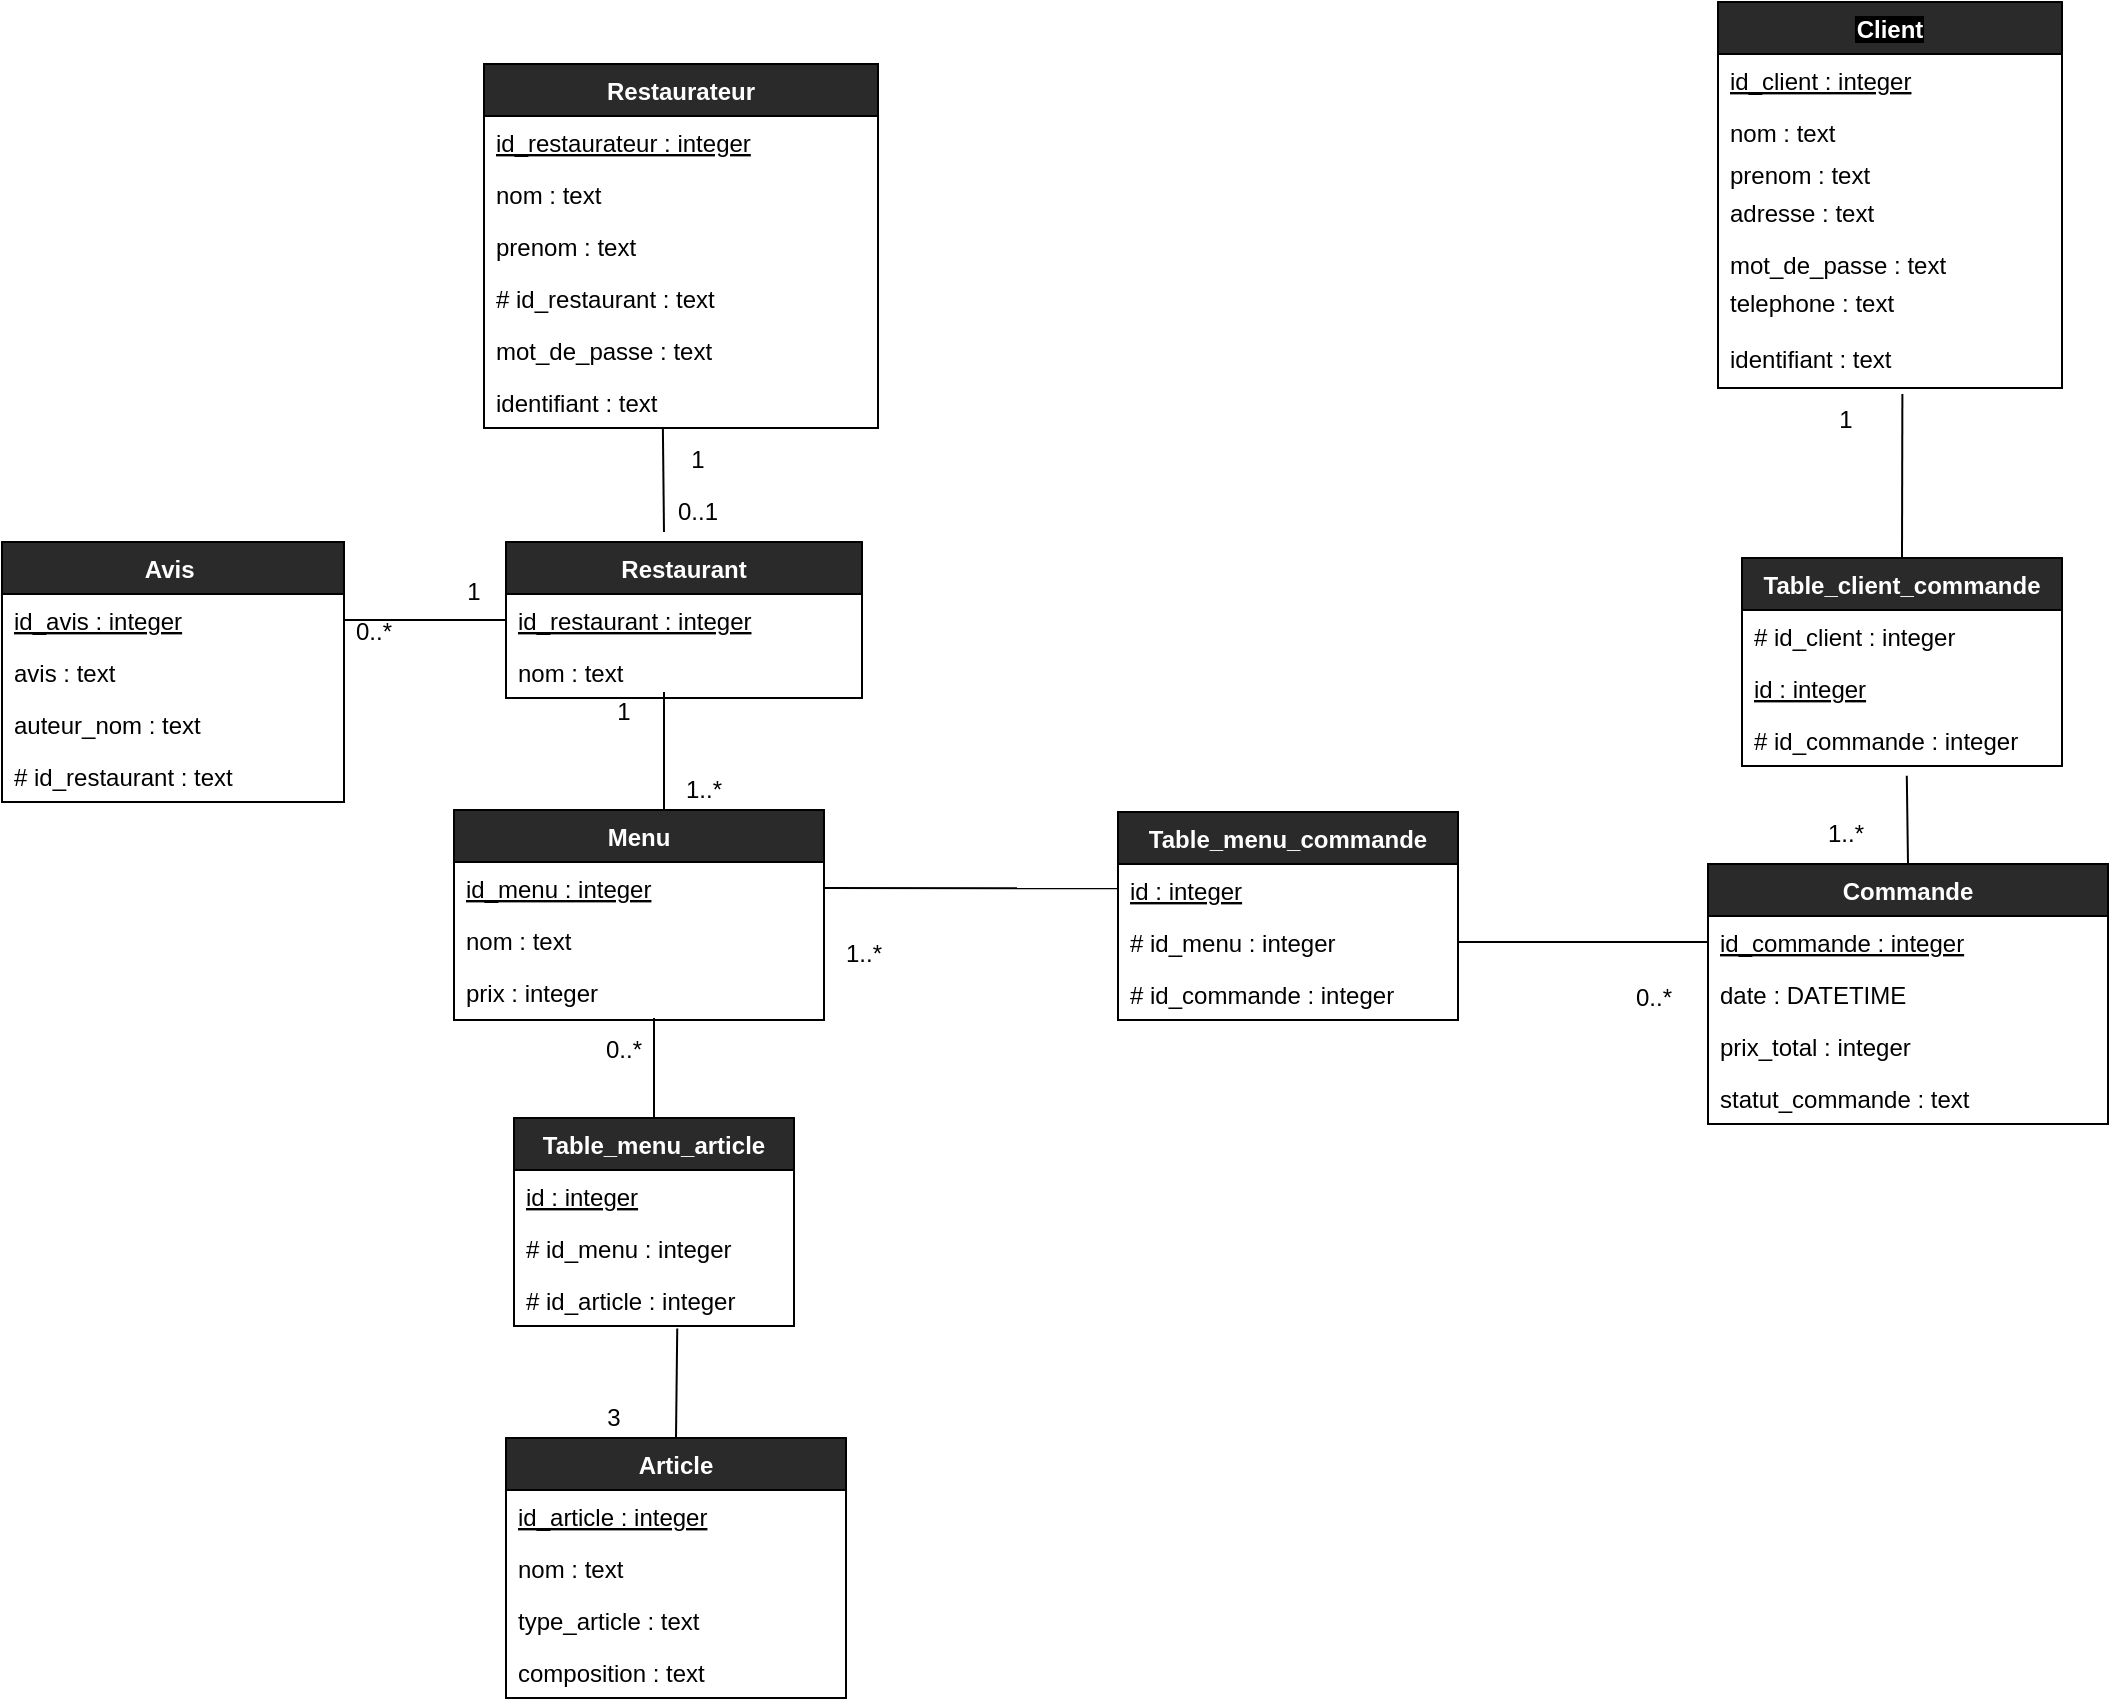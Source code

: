 <mxfile pages="1">
    <diagram id="Q9Uin4Dus2TSMiDySBdu" name="Page-1">
        <mxGraphModel dx="2060" dy="2126" grid="0" gridSize="10" guides="1" tooltips="1" connect="1" arrows="1" fold="1" page="1" pageScale="1" pageWidth="827" pageHeight="1169" background="#FFFFFF" math="0" shadow="0">
            <root>
                <mxCell id="0"/>
                <mxCell id="1" parent="0"/>
                <mxCell id="84" value="&lt;font color=&quot;#000000&quot;&gt;0..1&lt;/font&gt;" style="text;html=1;strokeColor=none;fillColor=none;align=center;verticalAlign=middle;whiteSpace=wrap;rounded=1;" parent="1" vertex="1">
                    <mxGeometry x="157" y="220" width="40" height="20" as="geometry"/>
                </mxCell>
                <mxCell id="85" value="&lt;font color=&quot;#000000&quot;&gt;1&lt;/font&gt;" style="text;html=1;strokeColor=none;fillColor=none;align=center;verticalAlign=middle;whiteSpace=wrap;rounded=1;arcSize=0;" parent="1" vertex="1">
                    <mxGeometry x="731" y="174" width="40" height="20" as="geometry"/>
                </mxCell>
                <mxCell id="97" value="&lt;font color=&quot;#000000&quot;&gt;1..*&lt;/font&gt;" style="text;html=1;strokeColor=none;fillColor=none;align=center;verticalAlign=middle;whiteSpace=wrap;rounded=1;arcSize=0;" parent="1" vertex="1">
                    <mxGeometry x="731" y="381" width="40" height="20" as="geometry"/>
                </mxCell>
                <mxCell id="111" value="&lt;font color=&quot;#000000&quot;&gt;1&lt;/font&gt;" style="text;html=1;strokeColor=none;fillColor=none;align=center;verticalAlign=middle;whiteSpace=wrap;rounded=1;" parent="1" vertex="1">
                    <mxGeometry x="157" y="194" width="40" height="20" as="geometry"/>
                </mxCell>
                <mxCell id="135" style="edgeStyle=orthogonalEdgeStyle;curved=0;sketch=0;orthogonalLoop=1;jettySize=auto;html=1;exitX=0.5;exitY=1;exitDx=0;exitDy=0;" parent="1" source="111" target="111" edge="1">
                    <mxGeometry relative="1" as="geometry"/>
                </mxCell>
                <mxCell id="152" style="edgeStyle=orthogonalEdgeStyle;curved=0;sketch=0;orthogonalLoop=1;jettySize=auto;html=1;exitX=0.5;exitY=1;exitDx=0;exitDy=0;" parent="1" edge="1">
                    <mxGeometry relative="1" as="geometry">
                        <mxPoint x="180" y="475" as="sourcePoint"/>
                        <mxPoint x="180" y="475" as="targetPoint"/>
                    </mxGeometry>
                </mxCell>
                <mxCell id="197" value="Restaurateur" style="swimlane;fontStyle=1;childLayout=stackLayout;horizontal=1;startSize=26;horizontalStack=0;resizeParent=1;resizeParentMax=0;resizeLast=0;collapsible=1;marginBottom=0;rounded=0;shadow=0;glass=0;sketch=0;fillColor=#2a2a2a;fontColor=#FFFFFF;" parent="1" vertex="1">
                    <mxGeometry x="70" y="6" width="197" height="182" as="geometry"/>
                </mxCell>
                <mxCell id="198" value="id_restaurateur : integer" style="text;strokeColor=none;fillColor=none;align=left;verticalAlign=top;spacingLeft=4;spacingRight=4;overflow=hidden;rotatable=0;points=[[0,0.5],[1,0.5]];portConstraint=eastwest;fontStyle=4;fontColor=#000000;" parent="197" vertex="1">
                    <mxGeometry y="26" width="197" height="26" as="geometry"/>
                </mxCell>
                <mxCell id="199" value="nom : text" style="text;strokeColor=none;fillColor=none;align=left;verticalAlign=top;spacingLeft=4;spacingRight=4;overflow=hidden;rotatable=0;points=[[0,0.5],[1,0.5]];portConstraint=eastwest;fontColor=#000000;" parent="197" vertex="1">
                    <mxGeometry y="52" width="197" height="26" as="geometry"/>
                </mxCell>
                <mxCell id="200" value="prenom : text&#10;" style="text;strokeColor=none;fillColor=none;align=left;verticalAlign=top;spacingLeft=4;spacingRight=4;overflow=hidden;rotatable=0;points=[[0,0.5],[1,0.5]];portConstraint=eastwest;fontColor=#000000;" parent="197" vertex="1">
                    <mxGeometry y="78" width="197" height="26" as="geometry"/>
                </mxCell>
                <mxCell id="204" value="# id_restaurant : text" style="text;strokeColor=none;fillColor=none;align=left;verticalAlign=top;spacingLeft=4;spacingRight=4;overflow=hidden;rotatable=0;points=[[0,0.5],[1,0.5]];portConstraint=eastwest;labelBackgroundColor=#ffffff;fontColor=#000000;" parent="197" vertex="1">
                    <mxGeometry y="104" width="197" height="26" as="geometry"/>
                </mxCell>
                <mxCell id="293" value="mot_de_passe : text" style="text;strokeColor=none;fillColor=none;align=left;verticalAlign=top;spacingLeft=4;spacingRight=4;overflow=hidden;rotatable=0;points=[[0,0.5],[1,0.5]];portConstraint=eastwest;labelBackgroundColor=#ffffff;fontColor=#000000;" parent="197" vertex="1">
                    <mxGeometry y="130" width="197" height="26" as="geometry"/>
                </mxCell>
                <mxCell id="295" value="identifiant : text" style="text;strokeColor=none;fillColor=none;align=left;verticalAlign=top;spacingLeft=4;spacingRight=4;overflow=hidden;rotatable=0;points=[[0,0.5],[1,0.5]];portConstraint=eastwest;labelBackgroundColor=#ffffff;fontColor=#000000;" parent="197" vertex="1">
                    <mxGeometry y="156" width="197" height="26" as="geometry"/>
                </mxCell>
                <mxCell id="205" value="Restaurant" style="swimlane;fontStyle=1;childLayout=stackLayout;horizontal=1;startSize=26;horizontalStack=0;resizeParent=1;resizeParentMax=0;resizeLast=0;collapsible=1;marginBottom=0;rounded=0;shadow=0;glass=0;sketch=0;fillColor=#2a2a2a;fontColor=#FFFFFF;" parent="1" vertex="1">
                    <mxGeometry x="81" y="245" width="178" height="78" as="geometry"/>
                </mxCell>
                <mxCell id="206" value="id_restaurant : integer" style="text;strokeColor=none;fillColor=none;align=left;verticalAlign=top;spacingLeft=4;spacingRight=4;overflow=hidden;rotatable=0;points=[[0,0.5],[1,0.5]];portConstraint=eastwest;fontStyle=4;fontColor=#000000;" parent="205" vertex="1">
                    <mxGeometry y="26" width="178" height="26" as="geometry"/>
                </mxCell>
                <mxCell id="289" value="nom : text" style="text;strokeColor=none;fillColor=none;align=left;verticalAlign=top;spacingLeft=4;spacingRight=4;overflow=hidden;rotatable=0;points=[[0,0.5],[1,0.5]];portConstraint=eastwest;rounded=0;shadow=0;glass=0;sketch=0;fontColor=#000000;" parent="205" vertex="1">
                    <mxGeometry y="52" width="178" height="26" as="geometry"/>
                </mxCell>
                <mxCell id="211" value="" style="endArrow=none;html=1;strokeColor=#000000;entryX=0.454;entryY=1;entryDx=0;entryDy=0;entryPerimeter=0;" parent="1" target="295" edge="1">
                    <mxGeometry width="50" height="50" relative="1" as="geometry">
                        <mxPoint x="160" y="240" as="sourcePoint"/>
                        <mxPoint x="160" y="201" as="targetPoint"/>
                    </mxGeometry>
                </mxCell>
                <mxCell id="212" value="Menu" style="swimlane;fontStyle=1;childLayout=stackLayout;horizontal=1;startSize=26;horizontalStack=0;resizeParent=1;resizeParentMax=0;resizeLast=0;collapsible=1;marginBottom=0;rounded=0;shadow=0;glass=0;sketch=0;fillColor=#2a2a2a;fontColor=#FFFFFF;" parent="1" vertex="1">
                    <mxGeometry x="55" y="379" width="185" height="105" as="geometry"/>
                </mxCell>
                <mxCell id="213" value="id_menu : integer" style="text;strokeColor=none;fillColor=none;align=left;verticalAlign=top;spacingLeft=4;spacingRight=4;overflow=hidden;rotatable=0;points=[[0,0.5],[1,0.5]];portConstraint=eastwest;fontStyle=4;fontColor=#000000;" parent="212" vertex="1">
                    <mxGeometry y="26" width="185" height="26" as="geometry"/>
                </mxCell>
                <mxCell id="214" value="nom : text" style="text;strokeColor=none;fillColor=none;align=left;verticalAlign=top;spacingLeft=4;spacingRight=4;overflow=hidden;rotatable=0;points=[[0,0.5],[1,0.5]];portConstraint=eastwest;fontColor=#000000;" parent="212" vertex="1">
                    <mxGeometry y="52" width="185" height="26" as="geometry"/>
                </mxCell>
                <mxCell id="215" value="prix : integer" style="text;strokeColor=none;fillColor=none;align=left;verticalAlign=top;spacingLeft=4;spacingRight=4;overflow=hidden;rotatable=0;points=[[0,0.5],[1,0.5]];portConstraint=eastwest;fontColor=#000000;" parent="212" vertex="1">
                    <mxGeometry y="78" width="185" height="27" as="geometry"/>
                </mxCell>
                <mxCell id="216" value="" style="endArrow=none;html=1;exitX=0;exitY=1;exitDx=0;exitDy=0;strokeColor=#000000;" parent="1" source="218" edge="1">
                    <mxGeometry width="50" height="50" relative="1" as="geometry">
                        <mxPoint x="107" y="342" as="sourcePoint"/>
                        <mxPoint x="160" y="320" as="targetPoint"/>
                    </mxGeometry>
                </mxCell>
                <mxCell id="217" value="&lt;font color=&quot;#000000&quot;&gt;1&lt;/font&gt;" style="text;html=1;strokeColor=none;fillColor=none;align=center;verticalAlign=middle;whiteSpace=wrap;rounded=0;shadow=0;glass=0;sketch=0;" parent="1" vertex="1">
                    <mxGeometry x="120" y="320" width="40" height="20" as="geometry"/>
                </mxCell>
                <mxCell id="218" value="&lt;font color=&quot;#000000&quot;&gt;1..*&lt;/font&gt;" style="text;html=1;strokeColor=none;fillColor=none;align=center;verticalAlign=middle;whiteSpace=wrap;rounded=0;shadow=0;glass=0;sketch=0;" parent="1" vertex="1">
                    <mxGeometry x="160" y="359" width="40" height="20" as="geometry"/>
                </mxCell>
                <mxCell id="298" style="edgeStyle=none;html=1;exitX=0.5;exitY=0;exitDx=0;exitDy=0;entryX=0.583;entryY=1.049;entryDx=0;entryDy=0;entryPerimeter=0;endArrow=none;endFill=0;strokeColor=#000000;" edge="1" parent="1" source="224" target="235">
                    <mxGeometry relative="1" as="geometry"/>
                </mxCell>
                <mxCell id="224" value="Article" style="swimlane;fontStyle=1;childLayout=stackLayout;horizontal=1;startSize=26;horizontalStack=0;resizeParent=1;resizeParentMax=0;resizeLast=0;collapsible=1;marginBottom=0;rounded=0;shadow=0;glass=0;sketch=0;fillColor=#2a2a2a;fontColor=#FFFFFF;" parent="1" vertex="1">
                    <mxGeometry x="81" y="693" width="170" height="130" as="geometry"/>
                </mxCell>
                <mxCell id="225" value="id_article : integer" style="text;strokeColor=none;fillColor=none;align=left;verticalAlign=top;spacingLeft=4;spacingRight=4;overflow=hidden;rotatable=0;points=[[0,0.5],[1,0.5]];portConstraint=eastwest;fontStyle=4;fontColor=#000000;" parent="224" vertex="1">
                    <mxGeometry y="26" width="170" height="26" as="geometry"/>
                </mxCell>
                <mxCell id="226" value="nom : text" style="text;strokeColor=none;fillColor=none;align=left;verticalAlign=top;spacingLeft=4;spacingRight=4;overflow=hidden;rotatable=0;points=[[0,0.5],[1,0.5]];portConstraint=eastwest;fontColor=#000000;" parent="224" vertex="1">
                    <mxGeometry y="52" width="170" height="26" as="geometry"/>
                </mxCell>
                <mxCell id="227" value="type_article : text" style="text;strokeColor=none;fillColor=none;align=left;verticalAlign=top;spacingLeft=4;spacingRight=4;overflow=hidden;rotatable=0;points=[[0,0.5],[1,0.5]];portConstraint=eastwest;fontColor=#000000;" parent="224" vertex="1">
                    <mxGeometry y="78" width="170" height="26" as="geometry"/>
                </mxCell>
                <mxCell id="276" value="composition : text" style="text;strokeColor=none;fillColor=none;align=left;verticalAlign=top;spacingLeft=4;spacingRight=4;overflow=hidden;rotatable=0;points=[[0,0.5],[1,0.5]];portConstraint=eastwest;rounded=0;shadow=0;glass=0;sketch=0;fontColor=#000000;" parent="224" vertex="1">
                    <mxGeometry y="104" width="170" height="26" as="geometry"/>
                </mxCell>
                <mxCell id="229" value="&lt;font color=&quot;#000000&quot;&gt;0..*&lt;/font&gt;" style="text;html=1;strokeColor=none;fillColor=none;align=center;verticalAlign=middle;whiteSpace=wrap;rounded=0;shadow=0;glass=0;sketch=0;" parent="1" vertex="1">
                    <mxGeometry x="125" y="483" width="30" height="31" as="geometry"/>
                </mxCell>
                <mxCell id="230" value="&lt;font color=&quot;#000000&quot;&gt;3&lt;/font&gt;" style="text;html=1;strokeColor=none;fillColor=none;align=center;verticalAlign=middle;whiteSpace=wrap;rounded=0;shadow=0;glass=0;sketch=0;" parent="1" vertex="1">
                    <mxGeometry x="115" y="673" width="40" height="20" as="geometry"/>
                </mxCell>
                <mxCell id="297" style="edgeStyle=none;html=1;exitX=0.5;exitY=0;exitDx=0;exitDy=0;entryX=1;entryY=0;entryDx=0;entryDy=0;endArrow=none;endFill=0;strokeColor=#000000;" edge="1" parent="1" source="232" target="229">
                    <mxGeometry relative="1" as="geometry"/>
                </mxCell>
                <mxCell id="232" value="Table_menu_article" style="swimlane;fontStyle=1;childLayout=stackLayout;horizontal=1;startSize=26;horizontalStack=0;resizeParent=1;resizeParentMax=0;resizeLast=0;collapsible=1;marginBottom=0;rounded=0;shadow=0;glass=0;sketch=0;fillColor=#2a2a2a;fontColor=#FFFFFF;" parent="1" vertex="1">
                    <mxGeometry x="85" y="533" width="140" height="104" as="geometry"/>
                </mxCell>
                <mxCell id="233" value="id : integer" style="text;strokeColor=none;fillColor=none;align=left;verticalAlign=top;spacingLeft=4;spacingRight=4;overflow=hidden;rotatable=0;points=[[0,0.5],[1,0.5]];portConstraint=eastwest;fontStyle=4;fontColor=#000000;" parent="232" vertex="1">
                    <mxGeometry y="26" width="140" height="26" as="geometry"/>
                </mxCell>
                <mxCell id="234" value="# id_menu : integer" style="text;strokeColor=none;fillColor=none;align=left;verticalAlign=top;spacingLeft=4;spacingRight=4;overflow=hidden;rotatable=0;points=[[0,0.5],[1,0.5]];portConstraint=eastwest;fontColor=#000000;" parent="232" vertex="1">
                    <mxGeometry y="52" width="140" height="26" as="geometry"/>
                </mxCell>
                <mxCell id="235" value="# id_article : integer" style="text;strokeColor=none;fillColor=none;align=left;verticalAlign=top;spacingLeft=4;spacingRight=4;overflow=hidden;rotatable=0;points=[[0,0.5],[1,0.5]];portConstraint=eastwest;fontColor=#000000;" parent="232" vertex="1">
                    <mxGeometry y="78" width="140" height="26" as="geometry"/>
                </mxCell>
                <mxCell id="237" value="Client" style="swimlane;fontStyle=1;childLayout=stackLayout;horizontal=1;startSize=26;horizontalStack=0;resizeParent=1;resizeParentMax=0;resizeLast=0;collapsible=1;marginBottom=0;rounded=0;shadow=0;glass=0;sketch=0;fillColor=#2a2a2a;labelBackgroundColor=#000000;fontColor=#FFFFFF;" parent="1" vertex="1">
                    <mxGeometry x="687" y="-25" width="172" height="193" as="geometry"/>
                </mxCell>
                <mxCell id="238" value="id_client : integer" style="text;strokeColor=none;fillColor=none;align=left;verticalAlign=top;spacingLeft=4;spacingRight=4;overflow=hidden;rotatable=0;points=[[0,0.5],[1,0.5]];portConstraint=eastwest;fontStyle=4;fontColor=#000000;" parent="237" vertex="1">
                    <mxGeometry y="26" width="172" height="26" as="geometry"/>
                </mxCell>
                <mxCell id="239" value="nom : text" style="text;strokeColor=none;fillColor=none;align=left;verticalAlign=top;spacingLeft=4;spacingRight=4;overflow=hidden;rotatable=0;points=[[0,0.5],[1,0.5]];portConstraint=eastwest;fontColor=#000000;" parent="237" vertex="1">
                    <mxGeometry y="52" width="172" height="21" as="geometry"/>
                </mxCell>
                <mxCell id="240" value="prenom : text" style="text;strokeColor=none;fillColor=none;align=left;verticalAlign=top;spacingLeft=4;spacingRight=4;overflow=hidden;rotatable=0;points=[[0,0.5],[1,0.5]];portConstraint=eastwest;fontColor=#000000;" parent="237" vertex="1">
                    <mxGeometry y="73" width="172" height="19" as="geometry"/>
                </mxCell>
                <mxCell id="207" value="adresse : text" style="text;strokeColor=none;fillColor=none;align=left;verticalAlign=top;spacingLeft=4;spacingRight=4;overflow=hidden;rotatable=0;points=[[0,0.5],[1,0.5]];portConstraint=eastwest;fontColor=#000000;" parent="237" vertex="1">
                    <mxGeometry y="92" width="172" height="26" as="geometry"/>
                </mxCell>
                <mxCell id="208" value="mot_de_passe : text" style="text;strokeColor=none;fillColor=none;align=left;verticalAlign=top;spacingLeft=4;spacingRight=4;overflow=hidden;rotatable=0;points=[[0,0.5],[1,0.5]];portConstraint=eastwest;fontColor=#000000;" parent="237" vertex="1">
                    <mxGeometry y="118" width="172" height="19" as="geometry"/>
                </mxCell>
                <mxCell id="8" value="telephone : text&#10;&#10;identifiant : text&#10;" style="text;strokeColor=none;fillColor=none;align=left;verticalAlign=top;spacingLeft=4;spacingRight=4;overflow=hidden;rotatable=0;points=[[0,0.5],[1,0.5]];portConstraint=eastwest;rounded=1;fontColor=#000000;" parent="237" vertex="1">
                    <mxGeometry y="137" width="172" height="56" as="geometry"/>
                </mxCell>
                <mxCell id="299" style="edgeStyle=none;html=1;exitX=0.5;exitY=0;exitDx=0;exitDy=0;entryX=0.536;entryY=1.054;entryDx=0;entryDy=0;entryPerimeter=0;endArrow=none;endFill=0;strokeColor=#000000;" edge="1" parent="1" source="246" target="8">
                    <mxGeometry relative="1" as="geometry"/>
                </mxCell>
                <mxCell id="246" value="Table_client_commande" style="swimlane;fontStyle=1;childLayout=stackLayout;horizontal=1;startSize=26;horizontalStack=0;resizeParent=1;resizeParentMax=0;resizeLast=0;collapsible=1;marginBottom=0;rounded=0;shadow=0;glass=0;sketch=0;fillColor=#2a2a2a;fontColor=#FFFFFF;" parent="1" vertex="1">
                    <mxGeometry x="699" y="253" width="160" height="104" as="geometry"/>
                </mxCell>
                <mxCell id="249" value="# id_client : integer" style="text;strokeColor=none;fillColor=none;align=left;verticalAlign=top;spacingLeft=4;spacingRight=4;overflow=hidden;rotatable=0;points=[[0,0.5],[1,0.5]];portConstraint=eastwest;fontColor=#000000;" parent="246" vertex="1">
                    <mxGeometry y="26" width="160" height="26" as="geometry"/>
                </mxCell>
                <mxCell id="247" value="id : integer" style="text;strokeColor=none;fillColor=none;align=left;verticalAlign=top;spacingLeft=4;spacingRight=4;overflow=hidden;rotatable=0;points=[[0,0.5],[1,0.5]];portConstraint=eastwest;fontStyle=4;fontColor=#000000;" parent="246" vertex="1">
                    <mxGeometry y="52" width="160" height="26" as="geometry"/>
                </mxCell>
                <mxCell id="248" value="# id_commande : integer" style="text;strokeColor=none;fillColor=none;align=left;verticalAlign=top;spacingLeft=4;spacingRight=4;overflow=hidden;rotatable=0;points=[[0,0.5],[1,0.5]];portConstraint=eastwest;fontColor=#000000;" parent="246" vertex="1">
                    <mxGeometry y="78" width="160" height="26" as="geometry"/>
                </mxCell>
                <mxCell id="300" style="edgeStyle=none;html=1;exitX=0.5;exitY=0;exitDx=0;exitDy=0;entryX=0.515;entryY=1.187;entryDx=0;entryDy=0;entryPerimeter=0;endArrow=none;endFill=0;strokeColor=#000000;" edge="1" parent="1" source="259" target="248">
                    <mxGeometry relative="1" as="geometry"/>
                </mxCell>
                <mxCell id="259" value="Commande" style="swimlane;fontStyle=1;childLayout=stackLayout;horizontal=1;startSize=26;horizontalStack=0;resizeParent=1;resizeParentMax=0;resizeLast=0;collapsible=1;marginBottom=0;rounded=0;shadow=0;glass=0;sketch=0;fillColor=#2a2a2a;fontColor=#FFFFFF;" parent="1" vertex="1">
                    <mxGeometry x="682" y="406" width="200" height="130" as="geometry"/>
                </mxCell>
                <mxCell id="260" value="id_commande : integer" style="text;strokeColor=none;fillColor=none;align=left;verticalAlign=top;spacingLeft=4;spacingRight=4;overflow=hidden;rotatable=0;points=[[0,0.5],[1,0.5]];portConstraint=eastwest;fontStyle=4;fontColor=#000000;" parent="259" vertex="1">
                    <mxGeometry y="26" width="200" height="26" as="geometry"/>
                </mxCell>
                <mxCell id="261" value="date : DATETIME" style="text;strokeColor=none;fillColor=none;align=left;verticalAlign=top;spacingLeft=4;spacingRight=4;overflow=hidden;rotatable=0;points=[[0,0.5],[1,0.5]];portConstraint=eastwest;fontColor=#000000;" parent="259" vertex="1">
                    <mxGeometry y="52" width="200" height="26" as="geometry"/>
                </mxCell>
                <mxCell id="262" value="prix_total : integer" style="text;strokeColor=none;fillColor=none;align=left;verticalAlign=top;spacingLeft=4;spacingRight=4;overflow=hidden;rotatable=0;points=[[0,0.5],[1,0.5]];portConstraint=eastwest;fontColor=#000000;" parent="259" vertex="1">
                    <mxGeometry y="78" width="200" height="26" as="geometry"/>
                </mxCell>
                <mxCell id="287" value="statut_commande : text" style="text;strokeColor=none;fillColor=none;align=left;verticalAlign=top;spacingLeft=4;spacingRight=4;overflow=hidden;rotatable=0;points=[[0,0.5],[1,0.5]];portConstraint=eastwest;rounded=0;shadow=0;glass=0;sketch=0;fontColor=#000000;" parent="259" vertex="1">
                    <mxGeometry y="104" width="200" height="26" as="geometry"/>
                </mxCell>
                <mxCell id="264" value="" style="endArrow=none;html=1;exitX=1;exitY=0.5;exitDx=0;exitDy=0;entryX=0;entryY=0.5;entryDx=0;entryDy=0;strokeColor=#000000;" parent="1" source="270" target="260" edge="1">
                    <mxGeometry width="50" height="50" relative="1" as="geometry">
                        <mxPoint x="300" y="470" as="sourcePoint"/>
                        <mxPoint x="350" y="420" as="targetPoint"/>
                    </mxGeometry>
                </mxCell>
                <mxCell id="265" value="&lt;font color=&quot;#000000&quot;&gt;1..*&lt;/font&gt;" style="text;html=1;strokeColor=none;fillColor=none;align=center;verticalAlign=middle;whiteSpace=wrap;rounded=0;shadow=0;glass=0;sketch=0;" parent="1" vertex="1">
                    <mxGeometry x="240" y="441" width="40" height="20" as="geometry"/>
                </mxCell>
                <mxCell id="266" value="&lt;font color=&quot;#000000&quot;&gt;0..*&lt;/font&gt;" style="text;html=1;strokeColor=none;fillColor=none;align=center;verticalAlign=middle;whiteSpace=wrap;rounded=0;shadow=0;glass=0;sketch=0;" parent="1" vertex="1">
                    <mxGeometry x="635" y="463" width="40" height="20" as="geometry"/>
                </mxCell>
                <mxCell id="268" value="Table_menu_commande" style="swimlane;fontStyle=1;childLayout=stackLayout;horizontal=1;startSize=26;horizontalStack=0;resizeParent=1;resizeParentMax=0;resizeLast=0;collapsible=1;marginBottom=0;rounded=0;shadow=0;glass=0;sketch=0;fillColor=#2a2a2a;fontColor=#FFFFFF;" parent="1" vertex="1">
                    <mxGeometry x="387" y="380" width="170" height="104" as="geometry"/>
                </mxCell>
                <mxCell id="269" value="id : integer" style="text;strokeColor=none;fillColor=none;align=left;verticalAlign=top;spacingLeft=4;spacingRight=4;overflow=hidden;rotatable=0;points=[[0,0.5],[1,0.5]];portConstraint=eastwest;fontStyle=4;fontColor=#000000;" parent="268" vertex="1">
                    <mxGeometry y="26" width="170" height="26" as="geometry"/>
                </mxCell>
                <mxCell id="270" value="# id_menu : integer" style="text;strokeColor=none;fillColor=none;align=left;verticalAlign=top;spacingLeft=4;spacingRight=4;overflow=hidden;rotatable=0;points=[[0,0.5],[1,0.5]];portConstraint=eastwest;fontColor=#000000;" parent="268" vertex="1">
                    <mxGeometry y="52" width="170" height="26" as="geometry"/>
                </mxCell>
                <mxCell id="271" value="# id_commande : integer" style="text;strokeColor=none;fillColor=none;align=left;verticalAlign=top;spacingLeft=4;spacingRight=4;overflow=hidden;rotatable=0;points=[[0,0.5],[1,0.5]];portConstraint=eastwest;fontColor=#000000;" parent="268" vertex="1">
                    <mxGeometry y="78" width="170" height="26" as="geometry"/>
                </mxCell>
                <mxCell id="277" value="Avis " style="swimlane;fontStyle=1;childLayout=stackLayout;horizontal=1;startSize=26;horizontalStack=0;resizeParent=1;resizeParentMax=0;resizeLast=0;collapsible=1;marginBottom=0;rounded=0;shadow=0;glass=0;sketch=0;fillColor=#2a2a2a;fontColor=#FFFFFF;" parent="1" vertex="1">
                    <mxGeometry x="-171" y="245" width="171" height="130" as="geometry"/>
                </mxCell>
                <mxCell id="279" value="id_avis : integer" style="text;strokeColor=none;fillColor=none;align=left;verticalAlign=top;spacingLeft=4;spacingRight=4;overflow=hidden;rotatable=0;points=[[0,0.5],[1,0.5]];portConstraint=eastwest;fontStyle=4;fontColor=#000000;" parent="277" vertex="1">
                    <mxGeometry y="26" width="171" height="26" as="geometry"/>
                </mxCell>
                <mxCell id="280" value="avis : text" style="text;strokeColor=none;fillColor=none;align=left;verticalAlign=top;spacingLeft=4;spacingRight=4;overflow=hidden;rotatable=0;points=[[0,0.5],[1,0.5]];portConstraint=eastwest;fontColor=#000000;" parent="277" vertex="1">
                    <mxGeometry y="52" width="171" height="26" as="geometry"/>
                </mxCell>
                <mxCell id="291" value="auteur_nom : text" style="text;strokeColor=none;fillColor=none;align=left;verticalAlign=top;spacingLeft=4;spacingRight=4;overflow=hidden;rotatable=0;points=[[0,0.5],[1,0.5]];portConstraint=eastwest;fontColor=#000000;" parent="277" vertex="1">
                    <mxGeometry y="78" width="171" height="26" as="geometry"/>
                </mxCell>
                <mxCell id="286" value="# id_restaurant : text" style="text;strokeColor=none;fillColor=none;align=left;verticalAlign=top;spacingLeft=4;spacingRight=4;overflow=hidden;rotatable=0;points=[[0,0.5],[1,0.5]];portConstraint=eastwest;rounded=0;shadow=0;glass=0;sketch=0;fontColor=#000000;" parent="277" vertex="1">
                    <mxGeometry y="104" width="171" height="26" as="geometry"/>
                </mxCell>
                <mxCell id="281" value="" style="endArrow=none;html=1;entryX=0;entryY=0.5;entryDx=0;entryDy=0;exitX=1;exitY=0.5;exitDx=0;exitDy=0;strokeColor=#000000;" parent="1" source="279" target="206" edge="1">
                    <mxGeometry width="50" height="50" relative="1" as="geometry">
                        <mxPoint x="20" y="279" as="sourcePoint"/>
                        <mxPoint x="70" y="230" as="targetPoint"/>
                    </mxGeometry>
                </mxCell>
                <mxCell id="282" value="&lt;font color=&quot;#000000&quot;&gt;0..*&lt;/font&gt;" style="text;html=1;strokeColor=none;fillColor=none;align=center;verticalAlign=middle;whiteSpace=wrap;rounded=0;shadow=0;glass=0;sketch=0;" parent="1" vertex="1">
                    <mxGeometry x="-5" y="280" width="40" height="20" as="geometry"/>
                </mxCell>
                <mxCell id="284" value="&lt;font color=&quot;#000000&quot;&gt;1&lt;/font&gt;" style="text;html=1;strokeColor=none;fillColor=none;align=center;verticalAlign=middle;whiteSpace=wrap;rounded=0;shadow=0;glass=0;sketch=0;" parent="1" vertex="1">
                    <mxGeometry x="45" y="260" width="40" height="20" as="geometry"/>
                </mxCell>
                <mxCell id="301" style="edgeStyle=none;html=1;exitX=1;exitY=0.5;exitDx=0;exitDy=0;endArrow=none;endFill=0;strokeColor=#000000;" edge="1" parent="1" source="213">
                    <mxGeometry relative="1" as="geometry">
                        <mxPoint x="387.143" y="418.143" as="targetPoint"/>
                    </mxGeometry>
                </mxCell>
            </root>
        </mxGraphModel>
    </diagram>
</mxfile>
